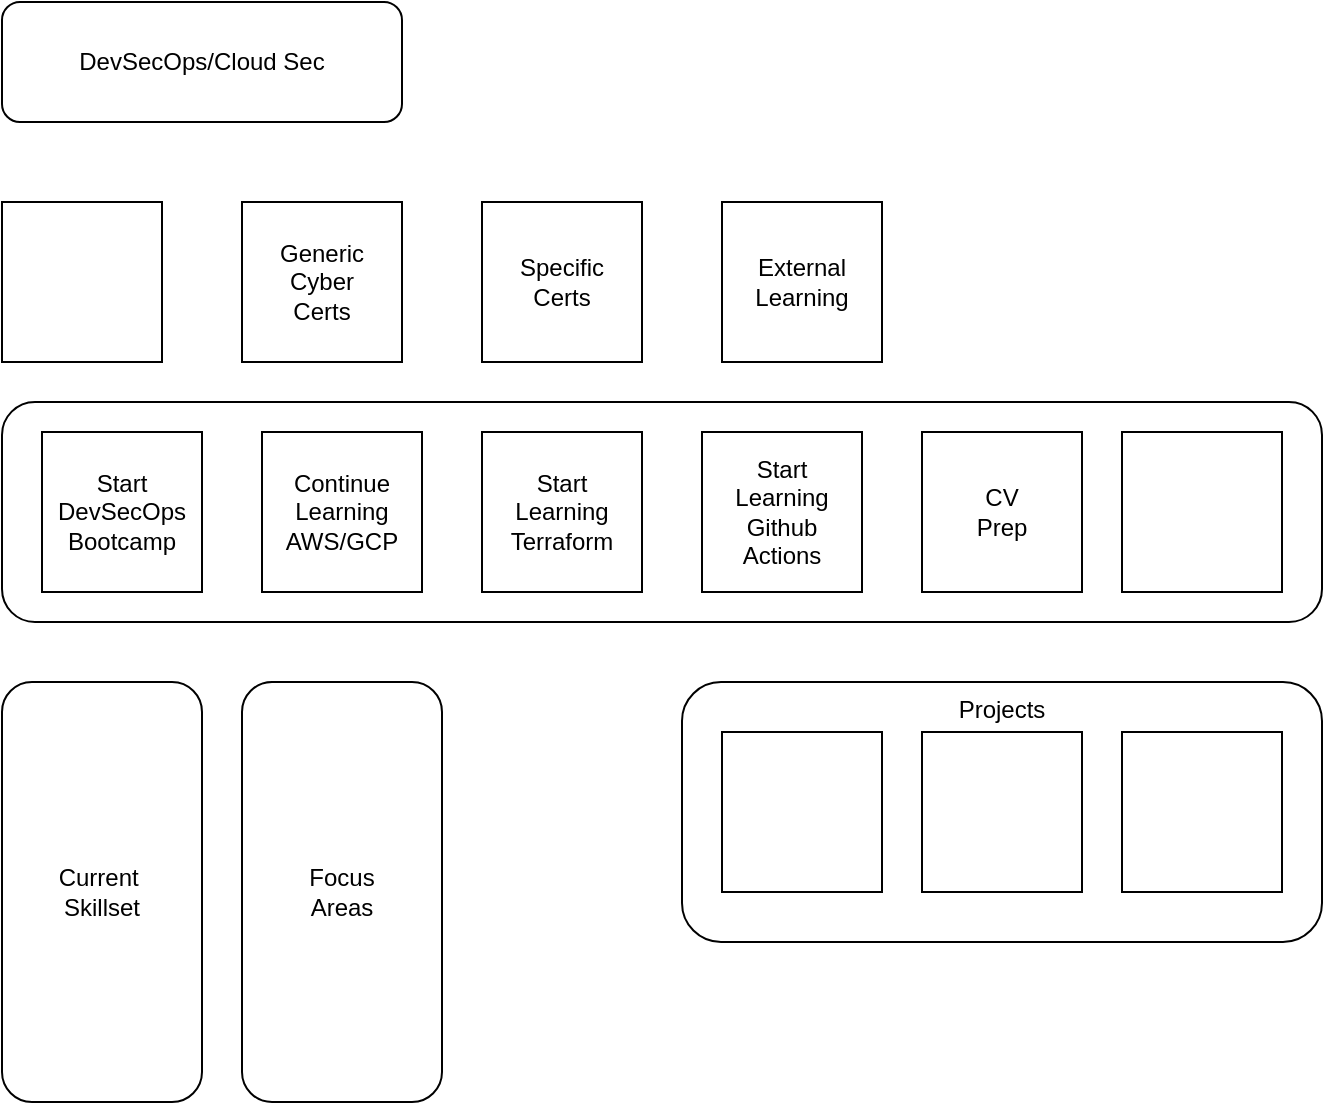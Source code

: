 <mxfile version="20.5.2" type="device"><diagram id="PFgjWbaglcYc5QBlkW0v" name="Page-1"><mxGraphModel dx="1038" dy="624" grid="1" gridSize="10" guides="1" tooltips="1" connect="1" arrows="1" fold="1" page="1" pageScale="1" pageWidth="827" pageHeight="1169" math="0" shadow="0"><root><mxCell id="0"/><mxCell id="1" parent="0"/><mxCell id="g-sIn9qZh4R8EiZ_bbXi-1" value="DevSecOps/Cloud Sec" style="rounded=1;whiteSpace=wrap;html=1;" vertex="1" parent="1"><mxGeometry x="80" y="60" width="200" height="60" as="geometry"/></mxCell><mxCell id="g-sIn9qZh4R8EiZ_bbXi-2" value="" style="whiteSpace=wrap;html=1;aspect=fixed;" vertex="1" parent="1"><mxGeometry x="80" y="160" width="80" height="80" as="geometry"/></mxCell><mxCell id="g-sIn9qZh4R8EiZ_bbXi-3" value="Generic&lt;br&gt;Cyber&lt;br&gt;Certs" style="whiteSpace=wrap;html=1;aspect=fixed;" vertex="1" parent="1"><mxGeometry x="200" y="160" width="80" height="80" as="geometry"/></mxCell><mxCell id="g-sIn9qZh4R8EiZ_bbXi-4" value="Specific&lt;br&gt;Certs" style="whiteSpace=wrap;html=1;aspect=fixed;" vertex="1" parent="1"><mxGeometry x="320" y="160" width="80" height="80" as="geometry"/></mxCell><mxCell id="g-sIn9qZh4R8EiZ_bbXi-5" value="External&lt;br&gt;Learning" style="whiteSpace=wrap;html=1;aspect=fixed;" vertex="1" parent="1"><mxGeometry x="440" y="160" width="80" height="80" as="geometry"/></mxCell><mxCell id="g-sIn9qZh4R8EiZ_bbXi-6" value="" style="rounded=1;whiteSpace=wrap;html=1;" vertex="1" parent="1"><mxGeometry x="80" y="260" width="660" height="110" as="geometry"/></mxCell><mxCell id="g-sIn9qZh4R8EiZ_bbXi-7" value="Start&lt;br&gt;DevSecOps&lt;br&gt;Bootcamp" style="whiteSpace=wrap;html=1;aspect=fixed;" vertex="1" parent="1"><mxGeometry x="100" y="275" width="80" height="80" as="geometry"/></mxCell><mxCell id="g-sIn9qZh4R8EiZ_bbXi-8" value="Continue&lt;br&gt;Learning&lt;br&gt;AWS/GCP" style="whiteSpace=wrap;html=1;aspect=fixed;" vertex="1" parent="1"><mxGeometry x="210" y="275" width="80" height="80" as="geometry"/></mxCell><mxCell id="g-sIn9qZh4R8EiZ_bbXi-9" value="Start&lt;br&gt;Learning&lt;br&gt;Terraform" style="whiteSpace=wrap;html=1;aspect=fixed;" vertex="1" parent="1"><mxGeometry x="320" y="275" width="80" height="80" as="geometry"/></mxCell><mxCell id="g-sIn9qZh4R8EiZ_bbXi-10" value="Start&lt;br&gt;Learning&lt;br&gt;Github&lt;br&gt;Actions" style="whiteSpace=wrap;html=1;aspect=fixed;" vertex="1" parent="1"><mxGeometry x="430" y="275" width="80" height="80" as="geometry"/></mxCell><mxCell id="g-sIn9qZh4R8EiZ_bbXi-11" value="CV&lt;br&gt;Prep" style="whiteSpace=wrap;html=1;aspect=fixed;" vertex="1" parent="1"><mxGeometry x="540" y="275" width="80" height="80" as="geometry"/></mxCell><mxCell id="g-sIn9qZh4R8EiZ_bbXi-12" value="" style="whiteSpace=wrap;html=1;aspect=fixed;" vertex="1" parent="1"><mxGeometry x="640" y="275" width="80" height="80" as="geometry"/></mxCell><mxCell id="g-sIn9qZh4R8EiZ_bbXi-13" value="&lt;div style=&quot;text-align: justify;&quot;&gt;&lt;span style=&quot;background-color: initial;&quot;&gt;Projects&lt;/span&gt;&lt;/div&gt;" style="rounded=1;whiteSpace=wrap;html=1;labelPosition=center;verticalLabelPosition=middle;align=center;verticalAlign=top;" vertex="1" parent="1"><mxGeometry x="420" y="400" width="320" height="130" as="geometry"/></mxCell><mxCell id="g-sIn9qZh4R8EiZ_bbXi-14" value="" style="whiteSpace=wrap;html=1;aspect=fixed;" vertex="1" parent="1"><mxGeometry x="540" y="425" width="80" height="80" as="geometry"/></mxCell><mxCell id="g-sIn9qZh4R8EiZ_bbXi-15" value="" style="whiteSpace=wrap;html=1;aspect=fixed;" vertex="1" parent="1"><mxGeometry x="640" y="425" width="80" height="80" as="geometry"/></mxCell><mxCell id="g-sIn9qZh4R8EiZ_bbXi-16" value="" style="whiteSpace=wrap;html=1;aspect=fixed;" vertex="1" parent="1"><mxGeometry x="440" y="425" width="80" height="80" as="geometry"/></mxCell><mxCell id="g-sIn9qZh4R8EiZ_bbXi-17" value="Current&amp;nbsp;&lt;br&gt;Skillset" style="rounded=1;whiteSpace=wrap;html=1;" vertex="1" parent="1"><mxGeometry x="80" y="400" width="100" height="210" as="geometry"/></mxCell><mxCell id="g-sIn9qZh4R8EiZ_bbXi-18" value="Focus&lt;br&gt;Areas" style="rounded=1;whiteSpace=wrap;html=1;" vertex="1" parent="1"><mxGeometry x="200" y="400" width="100" height="210" as="geometry"/></mxCell></root></mxGraphModel></diagram></mxfile>